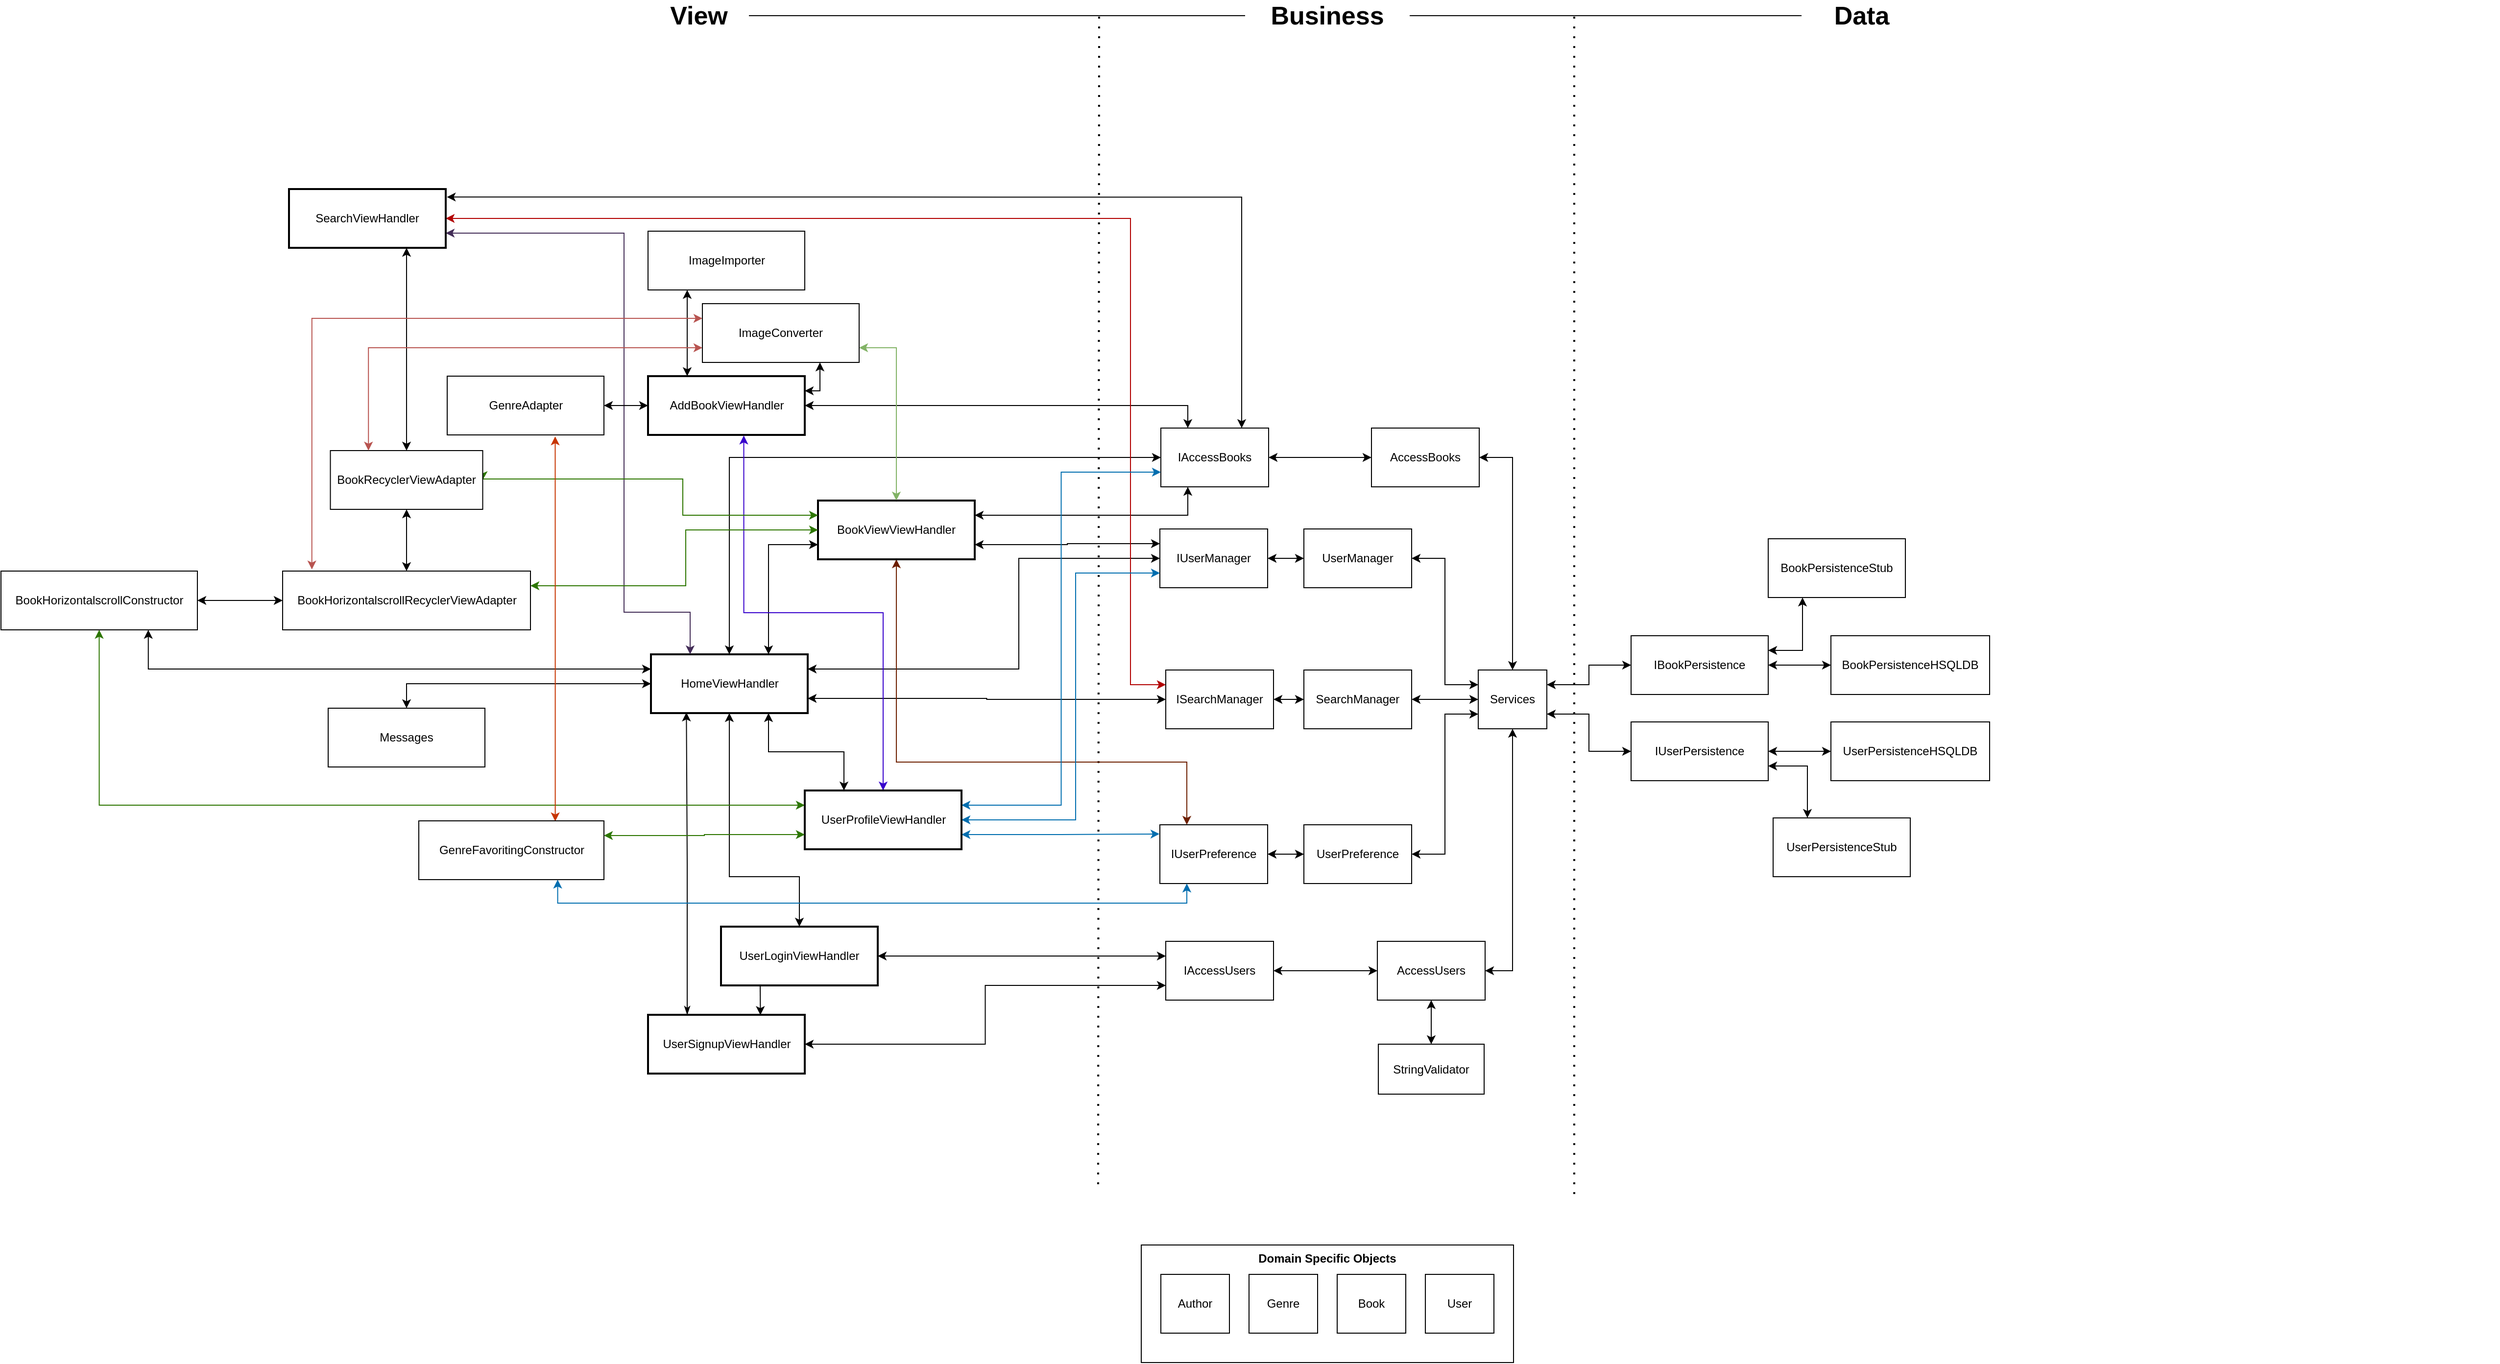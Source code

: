 <mxfile version="21.6.2" type="onedrive">
  <diagram id="MqIDgQ8NCpXh_L1OJI1m" name="Page-1">
    <mxGraphModel grid="0" page="1" gridSize="10" guides="1" tooltips="1" connect="1" arrows="1" fold="1" pageScale="1" pageWidth="3300" pageHeight="4681" background="none" math="0" shadow="0">
      <root>
        <mxCell id="0" />
        <mxCell id="1" parent="0" />
        <mxCell id="lbsOg9TOPEjz5k66pyR5-1" value="" style="endArrow=none;dashed=1;html=1;strokeWidth=2;rounded=0;labelBackgroundColor=none;fontColor=default;dashPattern=1 4;" edge="1" parent="1">
          <mxGeometry width="50" height="50" relative="1" as="geometry">
            <mxPoint x="1192" y="1360" as="sourcePoint" />
            <mxPoint x="1193" y="166" as="targetPoint" />
          </mxGeometry>
        </mxCell>
        <mxCell id="qiq6CrHxDsBAC2VZvAe1-58" style="edgeStyle=orthogonalEdgeStyle;rounded=0;orthogonalLoop=1;jettySize=auto;html=1;exitX=1;exitY=0.25;exitDx=0;exitDy=0;entryX=0;entryY=0.5;entryDx=0;entryDy=0;startArrow=classic;startFill=1;" edge="1" parent="1" source="JZSk8jQxbUaECGtO6Gmx-1" target="qiq6CrHxDsBAC2VZvAe1-28">
          <mxGeometry relative="1" as="geometry">
            <Array as="points">
              <mxPoint x="1111" y="834" />
              <mxPoint x="1111" y="721" />
            </Array>
          </mxGeometry>
        </mxCell>
        <mxCell id="qiq6CrHxDsBAC2VZvAe1-64" style="edgeStyle=orthogonalEdgeStyle;rounded=0;orthogonalLoop=1;jettySize=auto;html=1;exitX=0.5;exitY=0;exitDx=0;exitDy=0;entryX=0;entryY=0.5;entryDx=0;entryDy=0;startArrow=classic;startFill=1;" edge="1" parent="1" source="JZSk8jQxbUaECGtO6Gmx-1" target="qiq6CrHxDsBAC2VZvAe1-25">
          <mxGeometry relative="1" as="geometry" />
        </mxCell>
        <mxCell id="qiq6CrHxDsBAC2VZvAe1-69" style="edgeStyle=orthogonalEdgeStyle;rounded=0;orthogonalLoop=1;jettySize=auto;html=1;exitX=0.75;exitY=0;exitDx=0;exitDy=0;entryX=0;entryY=0.75;entryDx=0;entryDy=0;startArrow=classic;startFill=1;" edge="1" parent="1" source="JZSk8jQxbUaECGtO6Gmx-1" target="lbsOg9TOPEjz5k66pyR5-38">
          <mxGeometry relative="1" as="geometry" />
        </mxCell>
        <mxCell id="jj_-XdIDsMKRuKRaVy7d-7" style="edgeStyle=orthogonalEdgeStyle;rounded=0;orthogonalLoop=1;jettySize=auto;html=1;exitX=1;exitY=0.75;exitDx=0;exitDy=0;entryX=0;entryY=0.5;entryDx=0;entryDy=0;startArrow=classic;startFill=1;" edge="1" parent="1" source="JZSk8jQxbUaECGtO6Gmx-1" target="jj_-XdIDsMKRuKRaVy7d-4">
          <mxGeometry relative="1" as="geometry" />
        </mxCell>
        <mxCell id="Imgvfcl8-ob0l2D36YO_-25" style="edgeStyle=orthogonalEdgeStyle;rounded=0;orthogonalLoop=1;jettySize=auto;html=1;exitX=0.75;exitY=1;exitDx=0;exitDy=0;entryX=0.25;entryY=0;entryDx=0;entryDy=0;startArrow=classic;startFill=1;" edge="1" parent="1" source="JZSk8jQxbUaECGtO6Gmx-1" target="qiq6CrHxDsBAC2VZvAe1-53">
          <mxGeometry relative="1" as="geometry" />
        </mxCell>
        <mxCell id="JZSk8jQxbUaECGtO6Gmx-1" value="HomeViewHandler" style="rounded=0;whiteSpace=wrap;html=1;labelBackgroundColor=none;strokeWidth=2;" vertex="1" parent="1">
          <mxGeometry x="735.5" y="819" width="160" height="60" as="geometry" />
        </mxCell>
        <mxCell id="qiq6CrHxDsBAC2VZvAe1-44" style="edgeStyle=orthogonalEdgeStyle;rounded=0;orthogonalLoop=1;jettySize=auto;html=1;exitX=1;exitY=0.5;exitDx=0;exitDy=0;entryX=0;entryY=0.75;entryDx=0;entryDy=0;startArrow=classic;startFill=1;" edge="1" parent="1" source="JZSk8jQxbUaECGtO6Gmx-2" target="qiq6CrHxDsBAC2VZvAe1-42">
          <mxGeometry relative="1" as="geometry" />
        </mxCell>
        <mxCell id="Imgvfcl8-ob0l2D36YO_-23" style="edgeStyle=orthogonalEdgeStyle;rounded=0;orthogonalLoop=1;jettySize=auto;html=1;exitX=0.25;exitY=0;exitDx=0;exitDy=0;entryX=0.226;entryY=0.99;entryDx=0;entryDy=0;entryPerimeter=0;startArrow=classicThin;startFill=1;" edge="1" parent="1" source="JZSk8jQxbUaECGtO6Gmx-2" target="JZSk8jQxbUaECGtO6Gmx-1">
          <mxGeometry relative="1" as="geometry" />
        </mxCell>
        <mxCell id="JZSk8jQxbUaECGtO6Gmx-2" value="UserSignupViewHandler" style="rounded=0;whiteSpace=wrap;html=1;labelBackgroundColor=none;strokeWidth=2;" vertex="1" parent="1">
          <mxGeometry x="732.5" y="1187" width="160" height="60" as="geometry" />
        </mxCell>
        <mxCell id="qiq6CrHxDsBAC2VZvAe1-49" style="edgeStyle=orthogonalEdgeStyle;rounded=0;orthogonalLoop=1;jettySize=auto;html=1;exitX=1;exitY=0.5;exitDx=0;exitDy=0;entryX=0;entryY=0.25;entryDx=0;entryDy=0;startArrow=classic;startFill=1;" edge="1" parent="1" source="JZSk8jQxbUaECGtO6Gmx-3" target="qiq6CrHxDsBAC2VZvAe1-42">
          <mxGeometry relative="1" as="geometry" />
        </mxCell>
        <mxCell id="Imgvfcl8-ob0l2D36YO_-21" style="edgeStyle=orthogonalEdgeStyle;rounded=0;orthogonalLoop=1;jettySize=auto;html=1;exitX=0.25;exitY=1;exitDx=0;exitDy=0;entryX=0.717;entryY=0.004;entryDx=0;entryDy=0;entryPerimeter=0;" edge="1" parent="1" source="JZSk8jQxbUaECGtO6Gmx-3" target="JZSk8jQxbUaECGtO6Gmx-2">
          <mxGeometry relative="1" as="geometry" />
        </mxCell>
        <mxCell id="JZSk8jQxbUaECGtO6Gmx-3" value="UserLoginViewHandler" style="rounded=0;whiteSpace=wrap;html=1;labelBackgroundColor=none;strokeWidth=2;" vertex="1" parent="1">
          <mxGeometry x="807" y="1097" width="160" height="60" as="geometry" />
        </mxCell>
        <mxCell id="qiq6CrHxDsBAC2VZvAe1-3" style="edgeStyle=orthogonalEdgeStyle;rounded=0;orthogonalLoop=1;jettySize=auto;html=1;exitX=1;exitY=0.25;exitDx=0;exitDy=0;entryX=0;entryY=0.5;entryDx=0;entryDy=0;startArrow=classic;startFill=1;" edge="1" parent="1" source="lbsOg9TOPEjz5k66pyR5-2" target="hhIshcvXvBTVs5BKzne--1">
          <mxGeometry relative="1" as="geometry" />
        </mxCell>
        <mxCell id="qiq6CrHxDsBAC2VZvAe1-5" style="edgeStyle=orthogonalEdgeStyle;rounded=0;orthogonalLoop=1;jettySize=auto;html=1;exitX=1;exitY=0.75;exitDx=0;exitDy=0;entryX=0;entryY=0.5;entryDx=0;entryDy=0;startArrow=classic;startFill=1;" edge="1" parent="1" source="lbsOg9TOPEjz5k66pyR5-2" target="qiq6CrHxDsBAC2VZvAe1-1">
          <mxGeometry relative="1" as="geometry" />
        </mxCell>
        <mxCell id="qiq6CrHxDsBAC2VZvAe1-38" style="edgeStyle=orthogonalEdgeStyle;rounded=0;orthogonalLoop=1;jettySize=auto;html=1;exitX=0.5;exitY=0;exitDx=0;exitDy=0;entryX=1;entryY=0.5;entryDx=0;entryDy=0;startArrow=classic;startFill=1;" edge="1" parent="1" source="lbsOg9TOPEjz5k66pyR5-2" target="lbsOg9TOPEjz5k66pyR5-4">
          <mxGeometry relative="1" as="geometry" />
        </mxCell>
        <mxCell id="lbsOg9TOPEjz5k66pyR5-2" value="Services" style="rounded=0;whiteSpace=wrap;html=1;labelBackgroundColor=none;" vertex="1" parent="1">
          <mxGeometry x="1580" y="835" width="70" height="60" as="geometry" />
        </mxCell>
        <mxCell id="lbsOg9TOPEjz5k66pyR5-35" style="edgeStyle=orthogonalEdgeStyle;rounded=0;orthogonalLoop=1;jettySize=auto;html=1;exitX=1;exitY=0.5;exitDx=0;exitDy=0;entryX=0.5;entryY=1;entryDx=0;entryDy=0;startArrow=classic;startFill=1;labelBackgroundColor=none;fontColor=default;" edge="1" parent="1" source="lbsOg9TOPEjz5k66pyR5-3" target="lbsOg9TOPEjz5k66pyR5-2">
          <mxGeometry relative="1" as="geometry" />
        </mxCell>
        <mxCell id="qiq6CrHxDsBAC2VZvAe1-17" style="edgeStyle=orthogonalEdgeStyle;rounded=0;orthogonalLoop=1;jettySize=auto;html=1;exitX=0.5;exitY=1;exitDx=0;exitDy=0;entryX=0.5;entryY=0;entryDx=0;entryDy=0;startArrow=classic;startFill=1;" edge="1" parent="1" source="lbsOg9TOPEjz5k66pyR5-3" target="4mLXpMZkuNNXfdG0PMZd-1">
          <mxGeometry relative="1" as="geometry" />
        </mxCell>
        <mxCell id="lbsOg9TOPEjz5k66pyR5-3" value="AccessUsers" style="rounded=0;whiteSpace=wrap;html=1;labelBackgroundColor=none;" vertex="1" parent="1">
          <mxGeometry x="1477" y="1112" width="110" height="60" as="geometry" />
        </mxCell>
        <mxCell id="lbsOg9TOPEjz5k66pyR5-4" value="AccessBooks" style="rounded=0;whiteSpace=wrap;html=1;labelBackgroundColor=none;" vertex="1" parent="1">
          <mxGeometry x="1471" y="588" width="110" height="60" as="geometry" />
        </mxCell>
        <mxCell id="lbsOg9TOPEjz5k66pyR5-5" value="" style="endArrow=none;dashed=1;html=1;strokeWidth=2;rounded=0;labelBackgroundColor=none;fontColor=default;dashPattern=1 4;" edge="1" parent="1">
          <mxGeometry width="50" height="50" relative="1" as="geometry">
            <mxPoint x="1678" y="1370" as="sourcePoint" />
            <mxPoint x="1678" y="164" as="targetPoint" />
          </mxGeometry>
        </mxCell>
        <mxCell id="lbsOg9TOPEjz5k66pyR5-7" value="BookPersistenceStub" style="rounded=0;whiteSpace=wrap;html=1;labelBackgroundColor=none;" vertex="1" parent="1">
          <mxGeometry x="1876" y="701" width="140" height="60" as="geometry" />
        </mxCell>
        <mxCell id="lbsOg9TOPEjz5k66pyR5-9" value="UserPersistenceStub" style="rounded=0;whiteSpace=wrap;html=1;labelBackgroundColor=none;" vertex="1" parent="1">
          <mxGeometry x="1881" y="986" width="140" height="60" as="geometry" />
        </mxCell>
        <mxCell id="lbsOg9TOPEjz5k66pyR5-27" value="View" style="text;html=1;strokeColor=none;fillColor=none;align=center;verticalAlign=middle;whiteSpace=wrap;rounded=0;fontStyle=1;labelBackgroundColor=none;fontSize=26;" vertex="1" parent="1">
          <mxGeometry x="732.5" y="152" width="103" height="30" as="geometry" />
        </mxCell>
        <mxCell id="Imgvfcl8-ob0l2D36YO_-30" style="edgeStyle=orthogonalEdgeStyle;rounded=0;orthogonalLoop=1;jettySize=auto;html=1;exitX=0;exitY=0.5;exitDx=0;exitDy=0;entryX=1;entryY=0.5;entryDx=0;entryDy=0;endArrow=none;endFill=0;" edge="1" parent="1" source="lbsOg9TOPEjz5k66pyR5-28" target="lbsOg9TOPEjz5k66pyR5-27">
          <mxGeometry relative="1" as="geometry" />
        </mxCell>
        <mxCell id="Imgvfcl8-ob0l2D36YO_-31" style="edgeStyle=orthogonalEdgeStyle;rounded=0;orthogonalLoop=1;jettySize=auto;html=1;exitX=1;exitY=0.5;exitDx=0;exitDy=0;entryX=0;entryY=0.5;entryDx=0;entryDy=0;endArrow=none;endFill=0;" edge="1" parent="1" source="lbsOg9TOPEjz5k66pyR5-28" target="lbsOg9TOPEjz5k66pyR5-29">
          <mxGeometry relative="1" as="geometry" />
        </mxCell>
        <mxCell id="lbsOg9TOPEjz5k66pyR5-28" value="&lt;div style=&quot;font-size: 26px;&quot;&gt;Business&lt;/div&gt;" style="text;html=1;strokeColor=none;fillColor=none;align=center;verticalAlign=middle;whiteSpace=wrap;rounded=0;fontStyle=1;labelBackgroundColor=none;fontSize=26;" vertex="1" parent="1">
          <mxGeometry x="1342" y="152" width="168" height="30" as="geometry" />
        </mxCell>
        <mxCell id="lbsOg9TOPEjz5k66pyR5-29" value="&lt;div style=&quot;font-size: 26px;&quot;&gt;Data&lt;/div&gt;" style="text;html=1;strokeColor=none;fillColor=none;align=center;verticalAlign=middle;whiteSpace=wrap;rounded=0;fontStyle=1;labelBackgroundColor=none;fontSize=26;" vertex="1" parent="1">
          <mxGeometry x="1910" y="152" width="123" height="30" as="geometry" />
        </mxCell>
        <mxCell id="lbsOg9TOPEjz5k66pyR5-30" value="" style="group;labelBackgroundColor=none;rounded=0;" connectable="0" vertex="1" parent="1">
          <mxGeometry x="1236" y="1422" width="380" height="120" as="geometry" />
        </mxCell>
        <mxCell id="lbsOg9TOPEjz5k66pyR5-25" value="&lt;b&gt;Domain Specific Objects&lt;/b&gt;" style="rounded=0;whiteSpace=wrap;html=1;verticalAlign=top;labelBackgroundColor=none;" vertex="1" parent="lbsOg9TOPEjz5k66pyR5-30">
          <mxGeometry width="380" height="120" as="geometry" />
        </mxCell>
        <mxCell id="lbsOg9TOPEjz5k66pyR5-19" value="Author" style="rounded=0;whiteSpace=wrap;html=1;labelBackgroundColor=none;" vertex="1" parent="lbsOg9TOPEjz5k66pyR5-30">
          <mxGeometry x="20" y="30" width="70" height="60" as="geometry" />
        </mxCell>
        <mxCell id="lbsOg9TOPEjz5k66pyR5-20" value="User" style="rounded=0;whiteSpace=wrap;html=1;labelBackgroundColor=none;" vertex="1" parent="lbsOg9TOPEjz5k66pyR5-30">
          <mxGeometry x="290" y="30" width="70" height="60" as="geometry" />
        </mxCell>
        <mxCell id="lbsOg9TOPEjz5k66pyR5-21" value="Book" style="rounded=0;whiteSpace=wrap;html=1;labelBackgroundColor=none;" vertex="1" parent="lbsOg9TOPEjz5k66pyR5-30">
          <mxGeometry x="200" y="30" width="70" height="60" as="geometry" />
        </mxCell>
        <mxCell id="lbsOg9TOPEjz5k66pyR5-22" value="Genre" style="rounded=0;whiteSpace=wrap;html=1;labelBackgroundColor=none;" vertex="1" parent="lbsOg9TOPEjz5k66pyR5-30">
          <mxGeometry x="110" y="30" width="70" height="60" as="geometry" />
        </mxCell>
        <mxCell id="qiq6CrHxDsBAC2VZvAe1-60" style="edgeStyle=orthogonalEdgeStyle;rounded=0;orthogonalLoop=1;jettySize=auto;html=1;exitX=1;exitY=0.25;exitDx=0;exitDy=0;entryX=0.25;entryY=1;entryDx=0;entryDy=0;startArrow=classic;startFill=1;" edge="1" parent="1" source="lbsOg9TOPEjz5k66pyR5-38" target="qiq6CrHxDsBAC2VZvAe1-25">
          <mxGeometry relative="1" as="geometry" />
        </mxCell>
        <mxCell id="jj_-XdIDsMKRuKRaVy7d-2" style="edgeStyle=orthogonalEdgeStyle;rounded=0;orthogonalLoop=1;jettySize=auto;html=1;exitX=1;exitY=0.75;exitDx=0;exitDy=0;entryX=0;entryY=0.25;entryDx=0;entryDy=0;startArrow=classic;startFill=1;" edge="1" parent="1" source="lbsOg9TOPEjz5k66pyR5-38" target="qiq6CrHxDsBAC2VZvAe1-28">
          <mxGeometry relative="1" as="geometry" />
        </mxCell>
        <mxCell id="Imgvfcl8-ob0l2D36YO_-16" style="edgeStyle=orthogonalEdgeStyle;rounded=0;orthogonalLoop=1;jettySize=auto;html=1;exitX=0.5;exitY=1;exitDx=0;exitDy=0;entryX=0.25;entryY=0;entryDx=0;entryDy=0;startArrow=classic;startFill=1;fillColor=#a0522d;strokeColor=#6D1F00;" edge="1" parent="1" source="lbsOg9TOPEjz5k66pyR5-38" target="qiq6CrHxDsBAC2VZvAe1-40">
          <mxGeometry relative="1" as="geometry">
            <Array as="points">
              <mxPoint x="986" y="929" />
              <mxPoint x="1282" y="929" />
            </Array>
          </mxGeometry>
        </mxCell>
        <mxCell id="lbsOg9TOPEjz5k66pyR5-38" value="&lt;div&gt;BookViewViewHandler&lt;/div&gt;" style="rounded=0;whiteSpace=wrap;html=1;labelBackgroundColor=none;strokeWidth=2;" vertex="1" parent="1">
          <mxGeometry x="906" y="662" width="160" height="60" as="geometry" />
        </mxCell>
        <mxCell id="tTDyOO91odfqqvDkpYd4-8" value="" style="endArrow=classic;startArrow=classic;html=1;rounded=0;entryX=0.5;entryY=1;entryDx=0;entryDy=0;labelBackgroundColor=none;fontColor=default;exitX=0.5;exitY=0;exitDx=0;exitDy=0;edgeStyle=orthogonalEdgeStyle;" edge="1" parent="1" source="JZSk8jQxbUaECGtO6Gmx-3" target="JZSk8jQxbUaECGtO6Gmx-1">
          <mxGeometry width="50" height="50" relative="1" as="geometry">
            <mxPoint x="814.5" y="886" as="sourcePoint" />
            <mxPoint x="864.5" y="836" as="targetPoint" />
            <Array as="points">
              <mxPoint x="887" y="1046" />
              <mxPoint x="816" y="1046" />
            </Array>
          </mxGeometry>
        </mxCell>
        <mxCell id="4mLXpMZkuNNXfdG0PMZd-1" value="StringValidator" style="rounded=0;whiteSpace=wrap;html=1;" vertex="1" parent="1">
          <mxGeometry x="1478" y="1217" width="108" height="51" as="geometry" />
        </mxCell>
        <mxCell id="qiq6CrHxDsBAC2VZvAe1-8" style="edgeStyle=orthogonalEdgeStyle;rounded=0;orthogonalLoop=1;jettySize=auto;html=1;exitX=1;exitY=0.5;exitDx=0;exitDy=0;entryX=0;entryY=0.5;entryDx=0;entryDy=0;startArrow=classic;startFill=1;" edge="1" parent="1" source="hhIshcvXvBTVs5BKzne--1" target="qiq6CrHxDsBAC2VZvAe1-7">
          <mxGeometry relative="1" as="geometry" />
        </mxCell>
        <mxCell id="qiq6CrHxDsBAC2VZvAe1-11" style="edgeStyle=orthogonalEdgeStyle;rounded=0;orthogonalLoop=1;jettySize=auto;html=1;exitX=1;exitY=0.25;exitDx=0;exitDy=0;entryX=0.25;entryY=1;entryDx=0;entryDy=0;startArrow=classic;startFill=1;" edge="1" parent="1" source="hhIshcvXvBTVs5BKzne--1" target="lbsOg9TOPEjz5k66pyR5-7">
          <mxGeometry relative="1" as="geometry" />
        </mxCell>
        <mxCell id="hhIshcvXvBTVs5BKzne--1" value="IBookPersistence" style="rounded=0;whiteSpace=wrap;html=1;labelBackgroundColor=none;" vertex="1" parent="1">
          <mxGeometry x="1736" y="800" width="140" height="60" as="geometry" />
        </mxCell>
        <mxCell id="qiq6CrHxDsBAC2VZvAe1-9" style="edgeStyle=orthogonalEdgeStyle;rounded=0;orthogonalLoop=1;jettySize=auto;html=1;exitX=1;exitY=0.5;exitDx=0;exitDy=0;entryX=0;entryY=0.5;entryDx=0;entryDy=0;startArrow=classic;startFill=1;" edge="1" parent="1" source="qiq6CrHxDsBAC2VZvAe1-1" target="qiq6CrHxDsBAC2VZvAe1-6">
          <mxGeometry relative="1" as="geometry" />
        </mxCell>
        <mxCell id="qiq6CrHxDsBAC2VZvAe1-10" style="edgeStyle=orthogonalEdgeStyle;rounded=0;orthogonalLoop=1;jettySize=auto;html=1;exitX=1;exitY=0.75;exitDx=0;exitDy=0;entryX=0.25;entryY=0;entryDx=0;entryDy=0;startArrow=classic;startFill=1;" edge="1" parent="1" source="qiq6CrHxDsBAC2VZvAe1-1" target="lbsOg9TOPEjz5k66pyR5-9">
          <mxGeometry relative="1" as="geometry" />
        </mxCell>
        <mxCell id="qiq6CrHxDsBAC2VZvAe1-1" value="IUserPersistence" style="rounded=0;whiteSpace=wrap;html=1;labelBackgroundColor=none;" vertex="1" parent="1">
          <mxGeometry x="1736" y="888" width="140" height="60" as="geometry" />
        </mxCell>
        <mxCell id="qiq6CrHxDsBAC2VZvAe1-6" value="UserPersistenceHSQLDB" style="rounded=0;whiteSpace=wrap;html=1;labelBackgroundColor=none;" vertex="1" parent="1">
          <mxGeometry x="1940" y="888" width="162" height="60" as="geometry" />
        </mxCell>
        <mxCell id="qiq6CrHxDsBAC2VZvAe1-7" value="&lt;div&gt;BookPersistenceHSQLDB&lt;/div&gt;" style="rounded=0;whiteSpace=wrap;html=1;labelBackgroundColor=none;" vertex="1" parent="1">
          <mxGeometry x="1940" y="800" width="162" height="60" as="geometry" />
        </mxCell>
        <mxCell id="qiq6CrHxDsBAC2VZvAe1-14" style="edgeStyle=orthogonalEdgeStyle;rounded=0;orthogonalLoop=1;jettySize=auto;html=1;exitX=1;exitY=0.5;exitDx=0;exitDy=0;entryX=0;entryY=0.75;entryDx=0;entryDy=0;startArrow=classic;startFill=1;" edge="1" parent="1" source="qiq6CrHxDsBAC2VZvAe1-12" target="lbsOg9TOPEjz5k66pyR5-2">
          <mxGeometry relative="1" as="geometry" />
        </mxCell>
        <mxCell id="qiq6CrHxDsBAC2VZvAe1-12" value="UserPreference" style="rounded=0;whiteSpace=wrap;html=1;labelBackgroundColor=none;" vertex="1" parent="1">
          <mxGeometry x="1402" y="993" width="110" height="60" as="geometry" />
        </mxCell>
        <mxCell id="qiq6CrHxDsBAC2VZvAe1-54" style="edgeStyle=orthogonalEdgeStyle;rounded=0;orthogonalLoop=1;jettySize=auto;html=1;exitX=1;exitY=0.5;exitDx=0;exitDy=0;entryX=0.25;entryY=0;entryDx=0;entryDy=0;startArrow=classic;startFill=1;" edge="1" parent="1" source="qiq6CrHxDsBAC2VZvAe1-18" target="qiq6CrHxDsBAC2VZvAe1-25">
          <mxGeometry relative="1" as="geometry" />
        </mxCell>
        <mxCell id="Imgvfcl8-ob0l2D36YO_-26" style="edgeStyle=orthogonalEdgeStyle;rounded=0;orthogonalLoop=1;jettySize=auto;html=1;exitX=0.611;exitY=1.011;exitDx=0;exitDy=0;entryX=0.5;entryY=0;entryDx=0;entryDy=0;fillColor=#6a00ff;strokeColor=#3700CC;startArrow=classic;startFill=1;exitPerimeter=0;" edge="1" parent="1" source="qiq6CrHxDsBAC2VZvAe1-18" target="qiq6CrHxDsBAC2VZvAe1-53">
          <mxGeometry relative="1" as="geometry" />
        </mxCell>
        <mxCell id="qiq6CrHxDsBAC2VZvAe1-18" value="AddBookViewHandler" style="rounded=0;whiteSpace=wrap;html=1;labelBackgroundColor=none;strokeWidth=2;" vertex="1" parent="1">
          <mxGeometry x="732.5" y="535" width="160" height="60" as="geometry" />
        </mxCell>
        <mxCell id="jj_-XdIDsMKRuKRaVy7d-8" style="edgeStyle=orthogonalEdgeStyle;rounded=0;orthogonalLoop=1;jettySize=auto;html=1;exitX=1.007;exitY=0.136;exitDx=0;exitDy=0;entryX=0.75;entryY=0;entryDx=0;entryDy=0;startArrow=classic;startFill=1;exitPerimeter=0;" edge="1" parent="1" source="qiq6CrHxDsBAC2VZvAe1-23" target="qiq6CrHxDsBAC2VZvAe1-25">
          <mxGeometry relative="1" as="geometry" />
        </mxCell>
        <mxCell id="jj_-XdIDsMKRuKRaVy7d-28" style="edgeStyle=orthogonalEdgeStyle;rounded=0;orthogonalLoop=1;jettySize=auto;html=1;exitX=0.75;exitY=1;exitDx=0;exitDy=0;entryX=0.5;entryY=0;entryDx=0;entryDy=0;startArrow=classic;startFill=1;" edge="1" parent="1" source="qiq6CrHxDsBAC2VZvAe1-23" target="jj_-XdIDsMKRuKRaVy7d-15">
          <mxGeometry relative="1" as="geometry" />
        </mxCell>
        <mxCell id="Imgvfcl8-ob0l2D36YO_-18" style="edgeStyle=orthogonalEdgeStyle;rounded=0;orthogonalLoop=1;jettySize=auto;html=1;exitX=1;exitY=0.5;exitDx=0;exitDy=0;entryX=0;entryY=0.25;entryDx=0;entryDy=0;fillColor=#e51400;strokeColor=#B20000;startArrow=classic;startFill=1;" edge="1" parent="1" source="qiq6CrHxDsBAC2VZvAe1-23" target="jj_-XdIDsMKRuKRaVy7d-4">
          <mxGeometry relative="1" as="geometry">
            <mxPoint x="1217" y="775" as="targetPoint" />
            <Array as="points">
              <mxPoint x="1225" y="374" />
              <mxPoint x="1225" y="850" />
            </Array>
          </mxGeometry>
        </mxCell>
        <mxCell id="Imgvfcl8-ob0l2D36YO_-24" style="edgeStyle=orthogonalEdgeStyle;rounded=0;orthogonalLoop=1;jettySize=auto;html=1;exitX=1;exitY=0.75;exitDx=0;exitDy=0;entryX=0.25;entryY=0;entryDx=0;entryDy=0;fillColor=#76608a;strokeColor=#432D57;startArrow=classic;startFill=1;" edge="1" parent="1" source="qiq6CrHxDsBAC2VZvAe1-23" target="JZSk8jQxbUaECGtO6Gmx-1">
          <mxGeometry relative="1" as="geometry">
            <Array as="points">
              <mxPoint x="708" y="389" />
              <mxPoint x="708" y="776" />
              <mxPoint x="776" y="776" />
            </Array>
          </mxGeometry>
        </mxCell>
        <mxCell id="qiq6CrHxDsBAC2VZvAe1-23" value="SearchViewHandler" style="rounded=0;whiteSpace=wrap;html=1;labelBackgroundColor=none;strokeWidth=2;" vertex="1" parent="1">
          <mxGeometry x="366" y="344" width="160" height="60" as="geometry" />
        </mxCell>
        <mxCell id="qiq6CrHxDsBAC2VZvAe1-46" style="edgeStyle=orthogonalEdgeStyle;rounded=0;orthogonalLoop=1;jettySize=auto;html=1;exitX=1;exitY=0.5;exitDx=0;exitDy=0;entryX=0;entryY=0.5;entryDx=0;entryDy=0;startArrow=classic;startFill=1;" edge="1" parent="1" source="qiq6CrHxDsBAC2VZvAe1-25" target="lbsOg9TOPEjz5k66pyR5-4">
          <mxGeometry relative="1" as="geometry" />
        </mxCell>
        <mxCell id="qiq6CrHxDsBAC2VZvAe1-25" value="IAccessBooks" style="rounded=0;whiteSpace=wrap;html=1;labelBackgroundColor=none;" vertex="1" parent="1">
          <mxGeometry x="1256" y="588" width="110" height="60" as="geometry" />
        </mxCell>
        <mxCell id="qiq6CrHxDsBAC2VZvAe1-37" style="edgeStyle=orthogonalEdgeStyle;rounded=0;orthogonalLoop=1;jettySize=auto;html=1;exitX=1;exitY=0.5;exitDx=0;exitDy=0;entryX=0;entryY=0.25;entryDx=0;entryDy=0;startArrow=classic;startFill=1;" edge="1" parent="1" source="qiq6CrHxDsBAC2VZvAe1-27" target="lbsOg9TOPEjz5k66pyR5-2">
          <mxGeometry relative="1" as="geometry" />
        </mxCell>
        <mxCell id="qiq6CrHxDsBAC2VZvAe1-27" value="UserManager" style="rounded=0;whiteSpace=wrap;html=1;labelBackgroundColor=none;" vertex="1" parent="1">
          <mxGeometry x="1402" y="691" width="110" height="60" as="geometry" />
        </mxCell>
        <mxCell id="qiq6CrHxDsBAC2VZvAe1-39" style="edgeStyle=orthogonalEdgeStyle;rounded=0;orthogonalLoop=1;jettySize=auto;html=1;exitX=1;exitY=0.5;exitDx=0;exitDy=0;entryX=0;entryY=0.5;entryDx=0;entryDy=0;startArrow=classic;startFill=1;" edge="1" parent="1" source="qiq6CrHxDsBAC2VZvAe1-28" target="qiq6CrHxDsBAC2VZvAe1-27">
          <mxGeometry relative="1" as="geometry" />
        </mxCell>
        <mxCell id="qiq6CrHxDsBAC2VZvAe1-28" value="&lt;div&gt;IUserManager&lt;/div&gt;" style="rounded=0;whiteSpace=wrap;html=1;labelBackgroundColor=none;" vertex="1" parent="1">
          <mxGeometry x="1255" y="691" width="110" height="60" as="geometry" />
        </mxCell>
        <mxCell id="qiq6CrHxDsBAC2VZvAe1-41" style="edgeStyle=orthogonalEdgeStyle;rounded=0;orthogonalLoop=1;jettySize=auto;html=1;exitX=1;exitY=0.5;exitDx=0;exitDy=0;entryX=0;entryY=0.5;entryDx=0;entryDy=0;startArrow=classic;startFill=1;" edge="1" parent="1" source="qiq6CrHxDsBAC2VZvAe1-40" target="qiq6CrHxDsBAC2VZvAe1-12">
          <mxGeometry relative="1" as="geometry" />
        </mxCell>
        <mxCell id="qiq6CrHxDsBAC2VZvAe1-40" value="&lt;div&gt;IUserPreference&lt;/div&gt;" style="rounded=0;whiteSpace=wrap;html=1;labelBackgroundColor=none;" vertex="1" parent="1">
          <mxGeometry x="1255" y="993" width="110" height="60" as="geometry" />
        </mxCell>
        <mxCell id="qiq6CrHxDsBAC2VZvAe1-43" style="edgeStyle=orthogonalEdgeStyle;rounded=0;orthogonalLoop=1;jettySize=auto;html=1;exitX=1;exitY=0.5;exitDx=0;exitDy=0;entryX=0;entryY=0.5;entryDx=0;entryDy=0;startArrow=classic;startFill=1;" edge="1" parent="1" source="qiq6CrHxDsBAC2VZvAe1-42" target="lbsOg9TOPEjz5k66pyR5-3">
          <mxGeometry relative="1" as="geometry" />
        </mxCell>
        <mxCell id="qiq6CrHxDsBAC2VZvAe1-42" value="IAccessUsers" style="rounded=0;whiteSpace=wrap;html=1;labelBackgroundColor=none;" vertex="1" parent="1">
          <mxGeometry x="1261" y="1112" width="110" height="60" as="geometry" />
        </mxCell>
        <mxCell id="jj_-XdIDsMKRuKRaVy7d-31" style="edgeStyle=orthogonalEdgeStyle;rounded=0;orthogonalLoop=1;jettySize=auto;html=1;exitX=1;exitY=0.25;exitDx=0;exitDy=0;entryX=0;entryY=0.75;entryDx=0;entryDy=0;fillColor=#1ba1e2;strokeColor=#006EAF;startArrow=classic;startFill=1;" edge="1" parent="1" source="qiq6CrHxDsBAC2VZvAe1-53" target="qiq6CrHxDsBAC2VZvAe1-25">
          <mxGeometry relative="1" as="geometry" />
        </mxCell>
        <mxCell id="jj_-XdIDsMKRuKRaVy7d-33" style="edgeStyle=orthogonalEdgeStyle;rounded=0;orthogonalLoop=1;jettySize=auto;html=1;exitX=1;exitY=0.5;exitDx=0;exitDy=0;entryX=0;entryY=0.75;entryDx=0;entryDy=0;fillColor=#1ba1e2;strokeColor=#006EAF;startArrow=classic;startFill=1;" edge="1" parent="1" source="qiq6CrHxDsBAC2VZvAe1-53" target="qiq6CrHxDsBAC2VZvAe1-28">
          <mxGeometry relative="1" as="geometry">
            <Array as="points">
              <mxPoint x="1169" y="988" />
              <mxPoint x="1169" y="736" />
            </Array>
          </mxGeometry>
        </mxCell>
        <mxCell id="jj_-XdIDsMKRuKRaVy7d-34" style="edgeStyle=orthogonalEdgeStyle;rounded=0;orthogonalLoop=1;jettySize=auto;html=1;exitX=1;exitY=0.75;exitDx=0;exitDy=0;entryX=-0.004;entryY=0.157;entryDx=0;entryDy=0;fillColor=#1ba1e2;strokeColor=#006EAF;startArrow=classic;startFill=1;entryPerimeter=0;" edge="1" parent="1" source="qiq6CrHxDsBAC2VZvAe1-53" target="qiq6CrHxDsBAC2VZvAe1-40">
          <mxGeometry relative="1" as="geometry" />
        </mxCell>
        <mxCell id="jj_-XdIDsMKRuKRaVy7d-38" style="edgeStyle=orthogonalEdgeStyle;rounded=0;orthogonalLoop=1;jettySize=auto;html=1;exitX=0;exitY=0.25;exitDx=0;exitDy=0;entryX=0.5;entryY=1;entryDx=0;entryDy=0;startArrow=classic;startFill=1;fillColor=#60a917;strokeColor=#2D7600;" edge="1" parent="1" source="qiq6CrHxDsBAC2VZvAe1-53" target="jj_-XdIDsMKRuKRaVy7d-9">
          <mxGeometry relative="1" as="geometry" />
        </mxCell>
        <mxCell id="qiq6CrHxDsBAC2VZvAe1-53" value="&lt;div&gt;UserProfileViewHandler&lt;/div&gt;" style="rounded=0;whiteSpace=wrap;html=1;labelBackgroundColor=none;strokeWidth=2;" vertex="1" parent="1">
          <mxGeometry x="892.5" y="958" width="160" height="60" as="geometry" />
        </mxCell>
        <mxCell id="jj_-XdIDsMKRuKRaVy7d-3" style="edgeStyle=orthogonalEdgeStyle;rounded=0;orthogonalLoop=1;jettySize=auto;html=1;exitX=1;exitY=0.5;exitDx=0;exitDy=0;entryX=0;entryY=0.5;entryDx=0;entryDy=0;startArrow=classic;startFill=1;" edge="1" parent="1" source="jj_-XdIDsMKRuKRaVy7d-1" target="lbsOg9TOPEjz5k66pyR5-2">
          <mxGeometry relative="1" as="geometry" />
        </mxCell>
        <mxCell id="jj_-XdIDsMKRuKRaVy7d-1" value="SearchManager" style="rounded=0;whiteSpace=wrap;html=1;labelBackgroundColor=none;" vertex="1" parent="1">
          <mxGeometry x="1402" y="835" width="110" height="60" as="geometry" />
        </mxCell>
        <mxCell id="jj_-XdIDsMKRuKRaVy7d-5" style="edgeStyle=orthogonalEdgeStyle;rounded=0;orthogonalLoop=1;jettySize=auto;html=1;exitX=1;exitY=0.5;exitDx=0;exitDy=0;entryX=0;entryY=0.5;entryDx=0;entryDy=0;startArrow=classic;startFill=1;" edge="1" parent="1" source="jj_-XdIDsMKRuKRaVy7d-4" target="jj_-XdIDsMKRuKRaVy7d-1">
          <mxGeometry relative="1" as="geometry" />
        </mxCell>
        <mxCell id="jj_-XdIDsMKRuKRaVy7d-4" value="&lt;div&gt;ISearchManager&lt;/div&gt;" style="rounded=0;whiteSpace=wrap;html=1;labelBackgroundColor=none;" vertex="1" parent="1">
          <mxGeometry x="1261" y="835" width="110" height="60" as="geometry" />
        </mxCell>
        <mxCell id="jj_-XdIDsMKRuKRaVy7d-24" style="edgeStyle=orthogonalEdgeStyle;rounded=0;orthogonalLoop=1;jettySize=auto;html=1;exitX=1;exitY=0.5;exitDx=0;exitDy=0;entryX=0;entryY=0.5;entryDx=0;entryDy=0;startArrow=classic;startFill=1;" edge="1" parent="1" source="jj_-XdIDsMKRuKRaVy7d-9" target="jj_-XdIDsMKRuKRaVy7d-14">
          <mxGeometry relative="1" as="geometry" />
        </mxCell>
        <mxCell id="jj_-XdIDsMKRuKRaVy7d-25" style="edgeStyle=orthogonalEdgeStyle;rounded=0;orthogonalLoop=1;jettySize=auto;html=1;exitX=0.75;exitY=1;exitDx=0;exitDy=0;entryX=0;entryY=0.25;entryDx=0;entryDy=0;startArrow=classic;startFill=1;" edge="1" parent="1" source="jj_-XdIDsMKRuKRaVy7d-9" target="JZSk8jQxbUaECGtO6Gmx-1">
          <mxGeometry relative="1" as="geometry" />
        </mxCell>
        <mxCell id="jj_-XdIDsMKRuKRaVy7d-9" value="BookHorizontalscrollConstructor" style="rounded=0;whiteSpace=wrap;html=1;labelBackgroundColor=none;" vertex="1" parent="1">
          <mxGeometry x="72" y="734" width="200.5" height="60" as="geometry" />
        </mxCell>
        <mxCell id="Imgvfcl8-ob0l2D36YO_-10" style="edgeStyle=orthogonalEdgeStyle;rounded=0;orthogonalLoop=1;jettySize=auto;html=1;exitX=0.25;exitY=1;exitDx=0;exitDy=0;entryX=0.25;entryY=0;entryDx=0;entryDy=0;startArrow=classic;startFill=1;" edge="1" parent="1" source="jj_-XdIDsMKRuKRaVy7d-11" target="qiq6CrHxDsBAC2VZvAe1-18">
          <mxGeometry relative="1" as="geometry" />
        </mxCell>
        <mxCell id="jj_-XdIDsMKRuKRaVy7d-11" value="&lt;div&gt;ImageImporter&lt;/div&gt;" style="rounded=0;whiteSpace=wrap;html=1;labelBackgroundColor=none;" vertex="1" parent="1">
          <mxGeometry x="732.5" y="387" width="160" height="60" as="geometry" />
        </mxCell>
        <mxCell id="jj_-XdIDsMKRuKRaVy7d-27" style="edgeStyle=orthogonalEdgeStyle;rounded=0;orthogonalLoop=1;jettySize=auto;html=1;exitX=0.5;exitY=0;exitDx=0;exitDy=0;entryX=0;entryY=0.5;entryDx=0;entryDy=0;startArrow=classic;startFill=1;" edge="1" parent="1" source="jj_-XdIDsMKRuKRaVy7d-12" target="JZSk8jQxbUaECGtO6Gmx-1">
          <mxGeometry relative="1" as="geometry" />
        </mxCell>
        <mxCell id="jj_-XdIDsMKRuKRaVy7d-12" value="&lt;div&gt;Messages&lt;/div&gt;" style="rounded=0;whiteSpace=wrap;html=1;labelBackgroundColor=none;" vertex="1" parent="1">
          <mxGeometry x="406" y="874" width="160" height="60" as="geometry" />
        </mxCell>
        <mxCell id="Imgvfcl8-ob0l2D36YO_-4" style="edgeStyle=orthogonalEdgeStyle;rounded=0;orthogonalLoop=1;jettySize=auto;html=1;exitX=1;exitY=0.5;exitDx=0;exitDy=0;entryX=0;entryY=0.5;entryDx=0;entryDy=0;startArrow=classic;startFill=1;" edge="1" parent="1" source="jj_-XdIDsMKRuKRaVy7d-13" target="qiq6CrHxDsBAC2VZvAe1-18">
          <mxGeometry relative="1" as="geometry" />
        </mxCell>
        <mxCell id="jj_-XdIDsMKRuKRaVy7d-13" value="&lt;div&gt;GenreAdapter&lt;/div&gt;" style="rounded=0;whiteSpace=wrap;html=1;labelBackgroundColor=none;" vertex="1" parent="1">
          <mxGeometry x="527.5" y="535" width="160" height="60" as="geometry" />
        </mxCell>
        <mxCell id="jj_-XdIDsMKRuKRaVy7d-18" style="edgeStyle=orthogonalEdgeStyle;rounded=0;orthogonalLoop=1;jettySize=auto;html=1;exitX=1;exitY=0.25;exitDx=0;exitDy=0;entryX=0;entryY=0.5;entryDx=0;entryDy=0;startArrow=classic;startFill=1;fillColor=#60a917;strokeColor=#2D7600;" edge="1" parent="1" source="jj_-XdIDsMKRuKRaVy7d-14" target="lbsOg9TOPEjz5k66pyR5-38">
          <mxGeometry relative="1" as="geometry">
            <Array as="points">
              <mxPoint x="771" y="749" />
              <mxPoint x="771" y="692" />
            </Array>
          </mxGeometry>
        </mxCell>
        <mxCell id="jj_-XdIDsMKRuKRaVy7d-21" style="edgeStyle=orthogonalEdgeStyle;rounded=0;orthogonalLoop=1;jettySize=auto;html=1;exitX=0.5;exitY=0;exitDx=0;exitDy=0;entryX=0.5;entryY=1;entryDx=0;entryDy=0;startArrow=classic;startFill=1;" edge="1" parent="1" source="jj_-XdIDsMKRuKRaVy7d-14" target="jj_-XdIDsMKRuKRaVy7d-15">
          <mxGeometry relative="1" as="geometry" />
        </mxCell>
        <mxCell id="jj_-XdIDsMKRuKRaVy7d-14" value="BookHorizontalscrollRecyclerViewAdapter" style="rounded=0;whiteSpace=wrap;html=1;labelBackgroundColor=none;" vertex="1" parent="1">
          <mxGeometry x="359.5" y="734" width="253" height="60" as="geometry" />
        </mxCell>
        <mxCell id="jj_-XdIDsMKRuKRaVy7d-19" style="edgeStyle=orthogonalEdgeStyle;rounded=0;orthogonalLoop=1;jettySize=auto;html=1;exitX=1;exitY=0.5;exitDx=0;exitDy=0;entryX=0;entryY=0.25;entryDx=0;entryDy=0;startArrow=classic;startFill=1;fillColor=#60a917;strokeColor=#2D7600;" edge="1" parent="1" source="jj_-XdIDsMKRuKRaVy7d-15" target="lbsOg9TOPEjz5k66pyR5-38">
          <mxGeometry relative="1" as="geometry">
            <mxPoint x="784.846" y="639.923" as="targetPoint" />
            <Array as="points">
              <mxPoint x="768" y="640" />
              <mxPoint x="768" y="677" />
            </Array>
          </mxGeometry>
        </mxCell>
        <mxCell id="jj_-XdIDsMKRuKRaVy7d-15" value="&lt;div&gt;BookRecyclerViewAdapter&lt;/div&gt;" style="rounded=0;whiteSpace=wrap;html=1;labelBackgroundColor=none;" vertex="1" parent="1">
          <mxGeometry x="408.25" y="611" width="155.5" height="60" as="geometry" />
        </mxCell>
        <mxCell id="jj_-XdIDsMKRuKRaVy7d-39" style="edgeStyle=orthogonalEdgeStyle;rounded=0;orthogonalLoop=1;jettySize=auto;html=1;exitX=1;exitY=0.25;exitDx=0;exitDy=0;entryX=0;entryY=0.75;entryDx=0;entryDy=0;startArrow=classic;startFill=1;fillColor=#60a917;strokeColor=#2D7600;" edge="1" parent="1" source="jj_-XdIDsMKRuKRaVy7d-36" target="qiq6CrHxDsBAC2VZvAe1-53">
          <mxGeometry relative="1" as="geometry" />
        </mxCell>
        <mxCell id="jj_-XdIDsMKRuKRaVy7d-42" style="edgeStyle=orthogonalEdgeStyle;rounded=0;orthogonalLoop=1;jettySize=auto;html=1;exitX=0.75;exitY=1;exitDx=0;exitDy=0;entryX=0.25;entryY=1;entryDx=0;entryDy=0;fillColor=#1ba1e2;strokeColor=#006EAF;startArrow=classic;startFill=1;" edge="1" parent="1" source="jj_-XdIDsMKRuKRaVy7d-36" target="qiq6CrHxDsBAC2VZvAe1-40">
          <mxGeometry relative="1" as="geometry" />
        </mxCell>
        <mxCell id="jj_-XdIDsMKRuKRaVy7d-43" style="edgeStyle=orthogonalEdgeStyle;rounded=0;orthogonalLoop=1;jettySize=auto;html=1;exitX=0.737;exitY=0.008;exitDx=0;exitDy=0;entryX=0.689;entryY=1.026;entryDx=0;entryDy=0;exitPerimeter=0;startArrow=classic;startFill=1;fillColor=#fa6800;strokeColor=#C73500;entryPerimeter=0;" edge="1" parent="1" source="jj_-XdIDsMKRuKRaVy7d-36" target="jj_-XdIDsMKRuKRaVy7d-13">
          <mxGeometry relative="1" as="geometry" />
        </mxCell>
        <mxCell id="jj_-XdIDsMKRuKRaVy7d-36" value="GenreFavoritingConstructor" style="rounded=0;whiteSpace=wrap;html=1;labelBackgroundColor=none;" vertex="1" parent="1">
          <mxGeometry x="498.5" y="989" width="189" height="60" as="geometry" />
        </mxCell>
        <mxCell id="Imgvfcl8-ob0l2D36YO_-7" style="edgeStyle=orthogonalEdgeStyle;rounded=0;orthogonalLoop=1;jettySize=auto;html=1;exitX=1;exitY=0.75;exitDx=0;exitDy=0;entryX=0.5;entryY=0;entryDx=0;entryDy=0;startArrow=classic;startFill=1;fillColor=#d5e8d4;strokeColor=#82b366;" edge="1" parent="1" source="Imgvfcl8-ob0l2D36YO_-1" target="lbsOg9TOPEjz5k66pyR5-38">
          <mxGeometry relative="1" as="geometry" />
        </mxCell>
        <mxCell id="Imgvfcl8-ob0l2D36YO_-11" style="edgeStyle=orthogonalEdgeStyle;rounded=0;orthogonalLoop=1;jettySize=auto;html=1;exitX=1;exitY=0.25;exitDx=0;exitDy=0;entryX=0.75;entryY=1;entryDx=0;entryDy=0;startArrow=classic;startFill=1;" edge="1" parent="1" source="qiq6CrHxDsBAC2VZvAe1-18" target="Imgvfcl8-ob0l2D36YO_-1">
          <mxGeometry relative="1" as="geometry" />
        </mxCell>
        <mxCell id="Imgvfcl8-ob0l2D36YO_-12" style="edgeStyle=orthogonalEdgeStyle;rounded=0;orthogonalLoop=1;jettySize=auto;html=1;exitX=0;exitY=0.25;exitDx=0;exitDy=0;entryX=0.118;entryY=-0.028;entryDx=0;entryDy=0;entryPerimeter=0;fillColor=#f8cecc;strokeColor=#b85450;startArrow=classic;startFill=1;" edge="1" parent="1" source="Imgvfcl8-ob0l2D36YO_-1" target="jj_-XdIDsMKRuKRaVy7d-14">
          <mxGeometry relative="1" as="geometry" />
        </mxCell>
        <mxCell id="Imgvfcl8-ob0l2D36YO_-13" style="edgeStyle=orthogonalEdgeStyle;rounded=0;orthogonalLoop=1;jettySize=auto;html=1;exitX=0;exitY=0.75;exitDx=0;exitDy=0;entryX=0.25;entryY=0;entryDx=0;entryDy=0;fillColor=#f8cecc;strokeColor=#b85450;startArrow=classic;startFill=1;" edge="1" parent="1" source="Imgvfcl8-ob0l2D36YO_-1" target="jj_-XdIDsMKRuKRaVy7d-15">
          <mxGeometry relative="1" as="geometry" />
        </mxCell>
        <mxCell id="Imgvfcl8-ob0l2D36YO_-1" value="&lt;div&gt;ImageConverter&lt;/div&gt;" style="rounded=0;whiteSpace=wrap;html=1;labelBackgroundColor=none;" vertex="1" parent="1">
          <mxGeometry x="788" y="461" width="160" height="60" as="geometry" />
        </mxCell>
        <mxCell id="Imgvfcl8-ob0l2D36YO_-32" value="" style="whiteSpace=wrap;html=1;aspect=fixed;strokeColor=none;" vertex="1" parent="1">
          <mxGeometry x="2113" y="288" width="509" height="509" as="geometry" />
        </mxCell>
      </root>
    </mxGraphModel>
  </diagram>
</mxfile>
